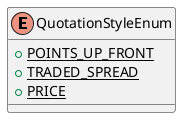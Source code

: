 @startuml

    enum QuotationStyleEnum [[QuotationStyleEnum.html]] {
        {static} +POINTS_UP_FRONT
        {static} +TRADED_SPREAD
        {static} +PRICE
    }

@enduml
